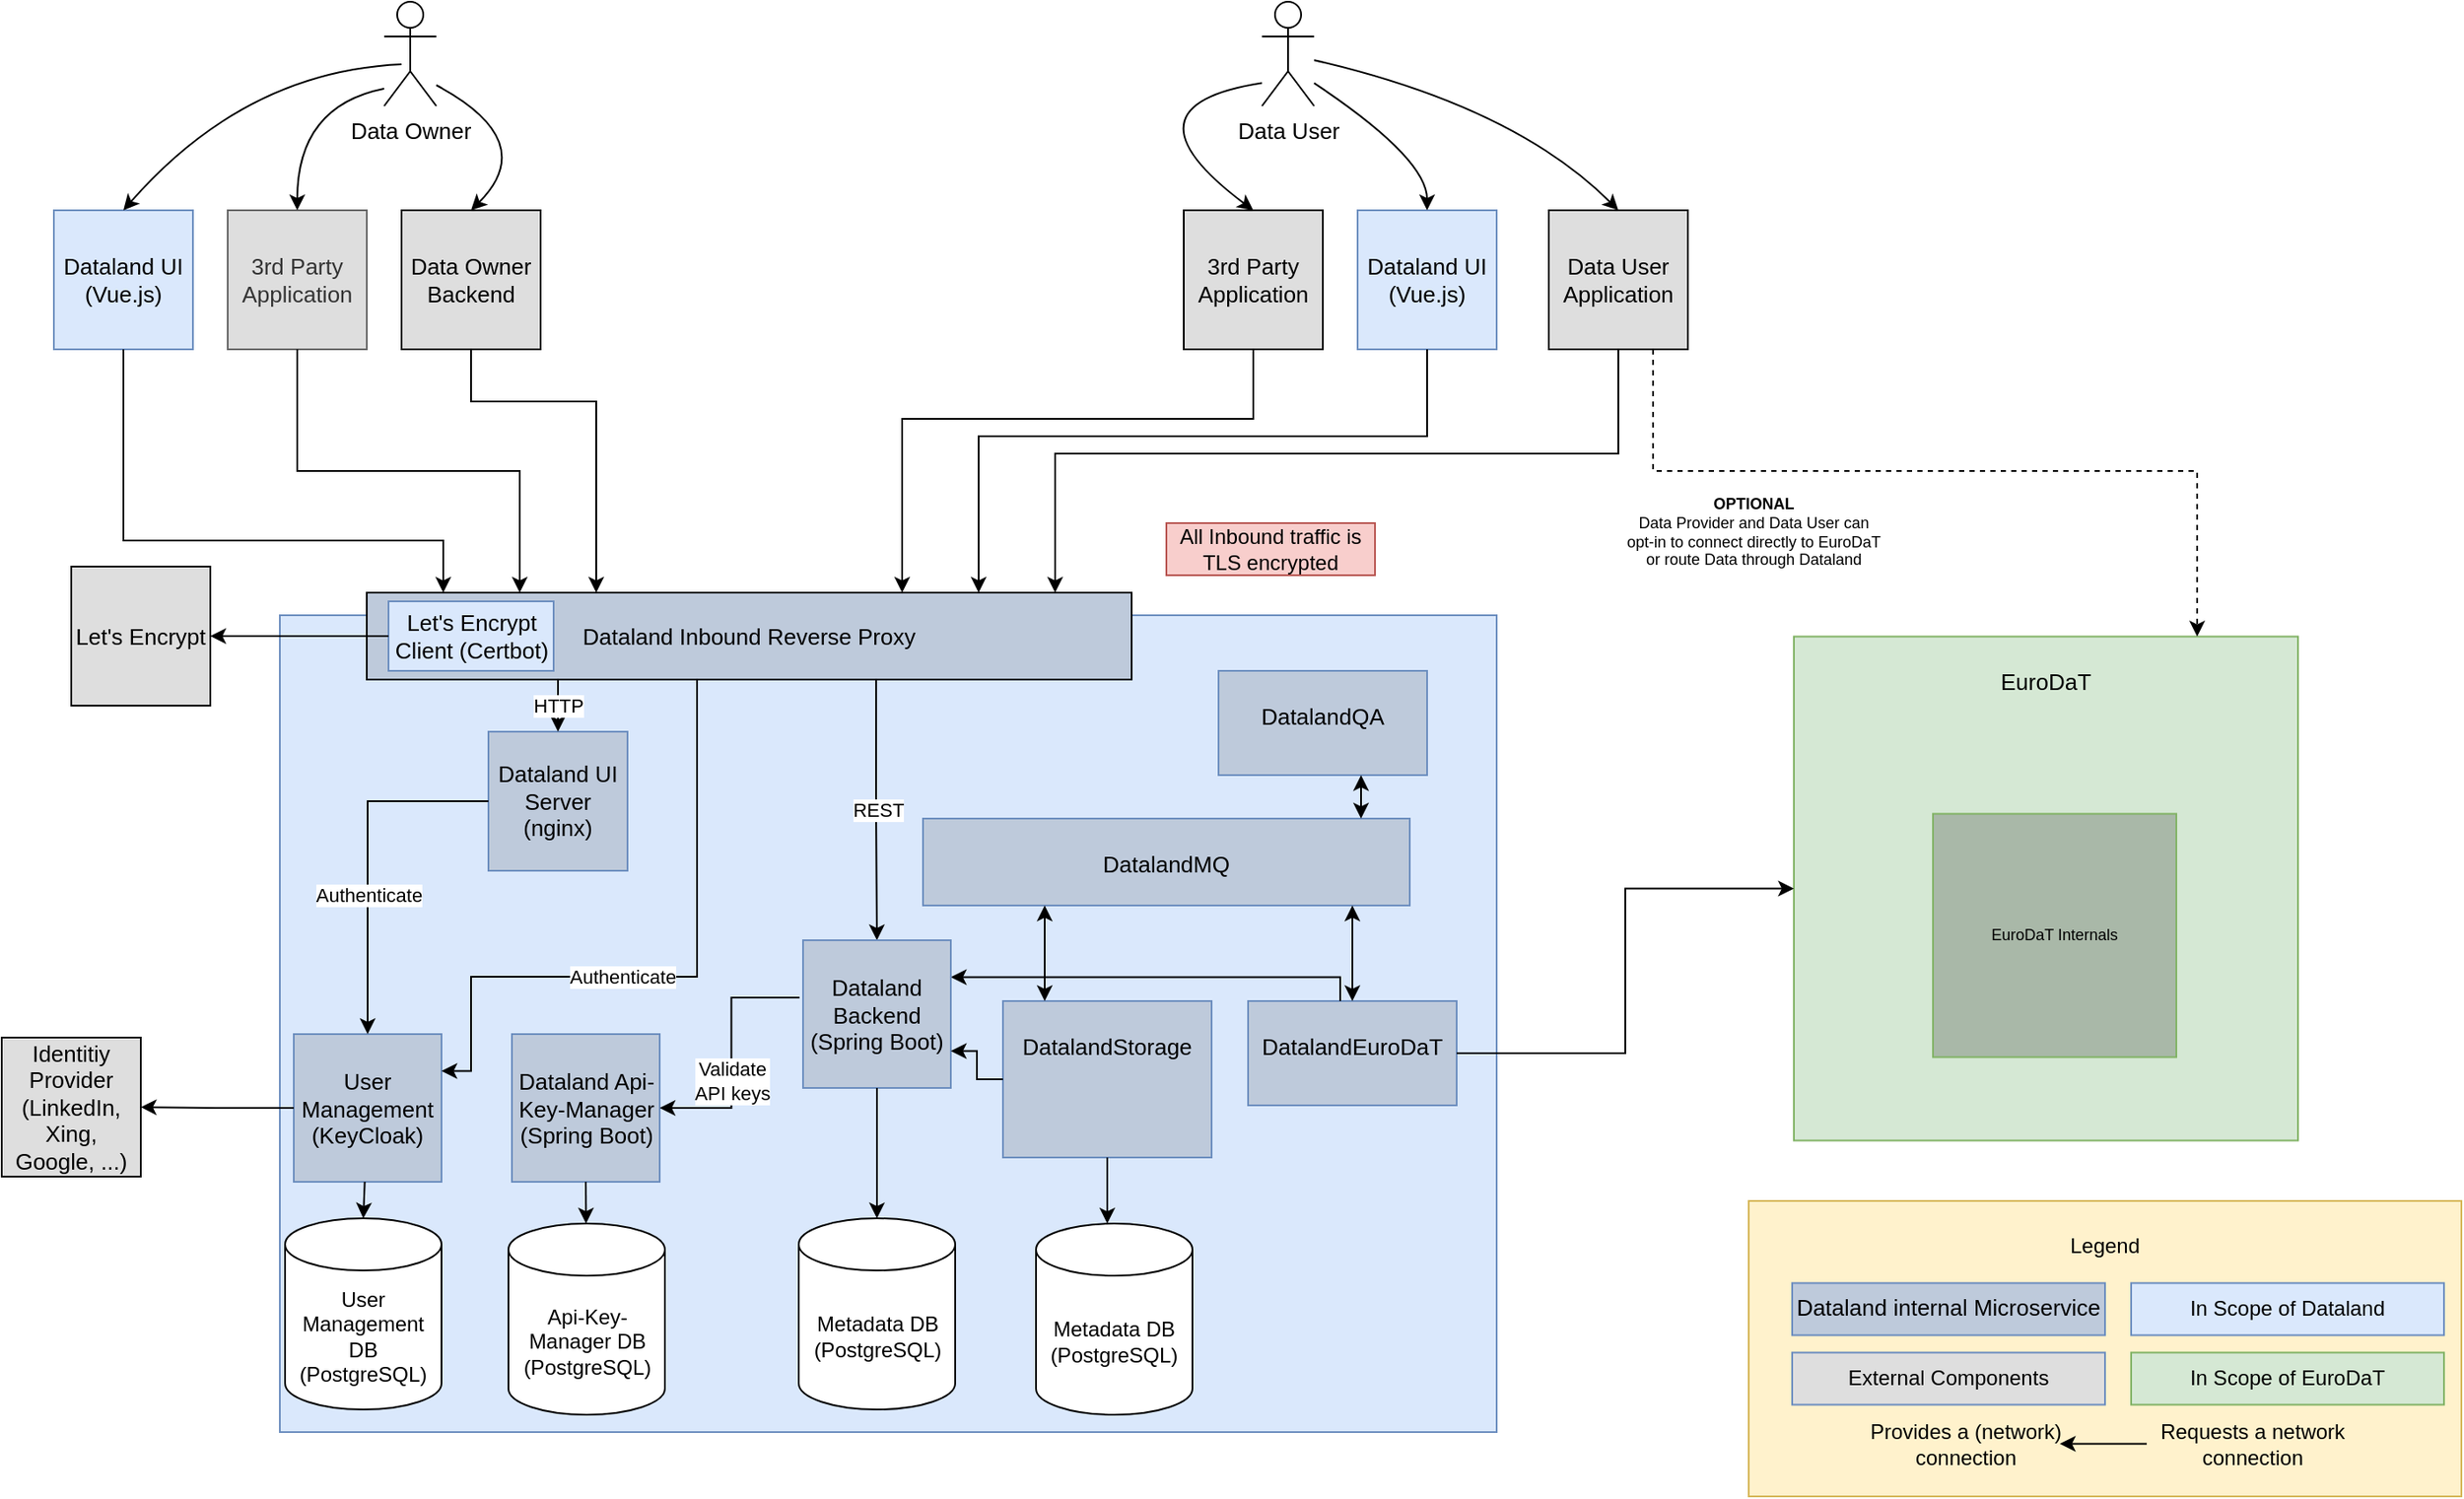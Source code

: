 <mxfile version="20.5.1" type="device"><diagram id="EgJ7EEfOsz50NrqOtSAN" name="Page-1"><mxGraphModel dx="3028" dy="1698" grid="1" gridSize="10" guides="1" tooltips="1" connect="1" arrows="1" fold="1" page="1" pageScale="1" pageWidth="1654" pageHeight="1169" math="0" shadow="0"><root><mxCell id="0"/><mxCell id="1" parent="0"/><mxCell id="qYgubVpo4Vi_oRc76slj-7" value="Dataland" style="whiteSpace=wrap;html=1;fontSize=13;points=[[0,0,0,0,0],[0,0.25,0,0,0],[0,0.5,0,0,0],[0,0.75,0,0,0],[0,1,0,0,0],[0.1,0,0,0,0],[0.2,0,0,0,0],[0.25,1,0,0,0],[0.3,0,0,0,0],[0.4,0,0,0,0],[0.5,0,0,0,0],[0.5,1,0,0,0],[0.6,0,0,0,0],[0.7,0,0,0,0],[0.75,1,0,0,0],[0.8,0,0,0,0],[0.9,0,0,0,0],[1,0,0,0,0],[1,0.25,0,0,0],[1,0.5,0,0,0],[1,0.75,0,0,0],[1,1,0,0,0]];verticalAlign=top;spacingTop=12;fillColor=#dae8fc;strokeColor=#6c8ebf;imageAspect=0;spacingLeft=90;" parent="1" vertex="1"><mxGeometry x="260" y="363" width="700" height="470" as="geometry"/></mxCell><mxCell id="zA1G0P91OJ-XDcVy-FAF-19" value="&lt;span style=&quot;font-size: 13px&quot;&gt;Dataland Inbound Reverse Proxy&lt;/span&gt;" style="rounded=0;whiteSpace=wrap;html=1;fillColor=#BECADB;points=[[0,0,0,0,0],[0,0.25,0,0,0],[0,0.5,0,0,0],[0,0.75,0,0,0],[0,1,0,0,0],[0.1,0,0,0,0],[0.2,0,0,0,0],[0.25,1,0,0,0],[0.3,0,0,0,0],[0.4,0,0,0,0],[0.5,0,0,0,0],[0.5,1,0,0,0],[0.6,0,0,0,0],[0.7,0,0,0,0],[0.75,1,0,0,0],[0.8,0,0,0,0],[0.9,0,0,0,0],[1,0,0,0,0],[1,0.25,0,0,0],[1,0.5,0,0,0],[1,0.75,0,0,0],[1,1,0,0,0]];" parent="1" vertex="1"><mxGeometry x="310" y="350" width="440" height="50" as="geometry"/></mxCell><mxCell id="qYgubVpo4Vi_oRc76slj-55" value="EuroDaT" style="whiteSpace=wrap;html=1;aspect=fixed;fontSize=13;points=[[0,0,0,0,0],[0,0.25,0,0,0],[0,0.5,0,0,0],[0,0.75,0,0,0],[0,1,0,0,0],[0.1,0,0,0,0],[0.2,0,0,0,0],[0.25,1,0,0,0],[0.3,0,0,0,0],[0.4,0,0,0,0],[0.5,0,0,0,0],[0.5,1,0,0,0],[0.6,0,0,0,0],[0.7,0,0,0,0],[0.75,1,0,0,0],[0.8,0,0,0,0],[0.9,0,0,0,0],[1,0,0,0,0],[1,0.25,0,0,0],[1,0.5,0,0,0],[1,0.75,0,0,0],[1,1,0,0,0]];verticalAlign=top;spacingTop=12;fillColor=#d5e8d4;strokeColor=#82b366;" parent="1" vertex="1"><mxGeometry x="1131" y="375.25" width="290" height="290" as="geometry"/></mxCell><mxCell id="qYgubVpo4Vi_oRc76slj-3" value="Data Owner" style="shape=umlActor;verticalLabelPosition=bottom;verticalAlign=top;html=1;outlineConnect=0;fontSize=13;points=[[0,0.4,0,0,0],[0,0.6,0,0,0],[0,0.8,0,0,0],[0,1,0,0,0],[0.27,0.1,0,0,0],[0.5,0,0,0,0],[0.5,0.5,0,0,0],[0.77,0.1,0,0,0],[1,0.4,0,0,0],[1,0.6,0,0,0],[1,0.8,0,0,0],[1,1,0,0,0]];" parent="1" vertex="1"><mxGeometry x="320" y="10" width="30" height="60" as="geometry"/></mxCell><mxCell id="qYgubVpo4Vi_oRc76slj-8" value="Dataland UI&lt;br&gt;(Vue.js)" style="whiteSpace=wrap;html=1;aspect=fixed;fontSize=13;fillColor=#dae8fc;strokeColor=#6c8ebf;" parent="1" vertex="1"><mxGeometry x="130" y="130" width="80" height="80" as="geometry"/></mxCell><mxCell id="qYgubVpo4Vi_oRc76slj-9" value="3rd Party Application" style="whiteSpace=wrap;html=1;aspect=fixed;fontSize=13;fillColor=#DEDEDE;fontColor=#333333;strokeColor=#666666;" parent="1" vertex="1"><mxGeometry x="230" y="130" width="80" height="80" as="geometry"/></mxCell><mxCell id="qYgubVpo4Vi_oRc76slj-11" value="3rd Party Application" style="whiteSpace=wrap;html=1;aspect=fixed;fontSize=13;fillColor=#DEDEDE;" parent="1" vertex="1"><mxGeometry x="780" y="130" width="80" height="80" as="geometry"/></mxCell><mxCell id="qYgubVpo4Vi_oRc76slj-12" value="Dataland UI&lt;br&gt;(Vue.js)" style="whiteSpace=wrap;html=1;aspect=fixed;fontSize=13;fillColor=#dae8fc;strokeColor=#6c8ebf;" parent="1" vertex="1"><mxGeometry x="880" y="130" width="80" height="80" as="geometry"/></mxCell><mxCell id="qYgubVpo4Vi_oRc76slj-13" value="Data Owner Backend" style="whiteSpace=wrap;html=1;aspect=fixed;fontSize=13;fillColor=#DEDEDE;" parent="1" vertex="1"><mxGeometry x="330" y="130" width="80" height="80" as="geometry"/></mxCell><mxCell id="qYgubVpo4Vi_oRc76slj-14" value="Data User Application" style="whiteSpace=wrap;html=1;aspect=fixed;fontSize=13;fillColor=#DEDEDE;" parent="1" vertex="1"><mxGeometry x="990" y="130" width="80" height="80" as="geometry"/></mxCell><mxCell id="qYgubVpo4Vi_oRc76slj-16" value="" style="curved=1;endArrow=classic;html=1;rounded=0;fontSize=13;entryX=0.5;entryY=0;entryDx=0;entryDy=0;exitX=1;exitY=0.8;exitDx=0;exitDy=0;exitPerimeter=0;" parent="1" target="qYgubVpo4Vi_oRc76slj-13" edge="1" source="qYgubVpo4Vi_oRc76slj-3"><mxGeometry width="50" height="50" relative="1" as="geometry"><mxPoint x="360" y="34" as="sourcePoint"/><mxPoint x="470" y="15" as="targetPoint"/><Array as="points"><mxPoint x="410" y="90"/></Array></mxGeometry></mxCell><mxCell id="qYgubVpo4Vi_oRc76slj-19" value="" style="curved=1;endArrow=classic;html=1;rounded=0;fontSize=13;entryX=0.5;entryY=0;entryDx=0;entryDy=0;exitX=0;exitY=0.6;exitDx=0;exitDy=0;exitPerimeter=0;" parent="1" target="qYgubVpo4Vi_oRc76slj-8" edge="1"><mxGeometry width="50" height="50" relative="1" as="geometry"><mxPoint x="330" y="46.0" as="sourcePoint"/><mxPoint x="220" y="110" as="targetPoint"/><Array as="points"><mxPoint x="240" y="50"/></Array></mxGeometry></mxCell><mxCell id="qYgubVpo4Vi_oRc76slj-20" value="" style="curved=1;endArrow=classic;html=1;rounded=0;fontSize=13;entryX=0.5;entryY=0;entryDx=0;entryDy=0;" parent="1" target="qYgubVpo4Vi_oRc76slj-9" edge="1"><mxGeometry width="50" height="50" relative="1" as="geometry"><mxPoint x="320" y="60" as="sourcePoint"/><mxPoint x="180" y="140" as="targetPoint"/><Array as="points"><mxPoint x="270" y="70"/></Array></mxGeometry></mxCell><mxCell id="qYgubVpo4Vi_oRc76slj-23" value="" style="edgeStyle=elbowEdgeStyle;elbow=vertical;endArrow=classic;html=1;rounded=0;fontSize=13;exitX=0.5;exitY=1;exitDx=0;exitDy=0;entryX=0.1;entryY=0;entryDx=0;entryDy=0;entryPerimeter=0;startArrow=none;startFill=0;endFill=1;" parent="1" source="qYgubVpo4Vi_oRc76slj-8" target="zA1G0P91OJ-XDcVy-FAF-19" edge="1"><mxGeometry width="50" height="50" relative="1" as="geometry"><mxPoint x="630" y="590" as="sourcePoint"/><mxPoint x="680" y="540" as="targetPoint"/><Array as="points"><mxPoint x="320" y="320"/></Array></mxGeometry></mxCell><mxCell id="qYgubVpo4Vi_oRc76slj-24" value="" style="edgeStyle=elbowEdgeStyle;elbow=vertical;endArrow=classic;html=1;rounded=0;fontSize=13;exitX=0.5;exitY=1;exitDx=0;exitDy=0;entryX=0.2;entryY=0;entryDx=0;entryDy=0;entryPerimeter=0;" parent="1" source="qYgubVpo4Vi_oRc76slj-9" target="zA1G0P91OJ-XDcVy-FAF-19" edge="1"><mxGeometry width="50" height="50" relative="1" as="geometry"><mxPoint x="180" y="220" as="sourcePoint"/><mxPoint x="396" y="320" as="targetPoint"/><Array as="points"><mxPoint x="400" y="280"/></Array></mxGeometry></mxCell><mxCell id="qYgubVpo4Vi_oRc76slj-26" value="" style="edgeStyle=elbowEdgeStyle;elbow=vertical;endArrow=classic;html=1;rounded=0;fontSize=13;exitX=0.5;exitY=1;exitDx=0;exitDy=0;entryX=0.3;entryY=0;entryDx=0;entryDy=0;entryPerimeter=0;" parent="1" source="qYgubVpo4Vi_oRc76slj-13" target="zA1G0P91OJ-XDcVy-FAF-19" edge="1"><mxGeometry width="50" height="50" relative="1" as="geometry"><mxPoint x="420" y="220" as="sourcePoint"/><mxPoint x="530" y="330" as="targetPoint"/><Array as="points"><mxPoint x="450" y="240"/></Array></mxGeometry></mxCell><mxCell id="qYgubVpo4Vi_oRc76slj-27" value="" style="edgeStyle=elbowEdgeStyle;elbow=vertical;endArrow=classic;html=1;rounded=0;fontSize=13;exitX=0.5;exitY=1;exitDx=0;exitDy=0;entryX=0.7;entryY=0;entryDx=0;entryDy=0;entryPerimeter=0;" parent="1" source="qYgubVpo4Vi_oRc76slj-11" target="zA1G0P91OJ-XDcVy-FAF-19" edge="1"><mxGeometry width="50" height="50" relative="1" as="geometry"><mxPoint x="734" y="220" as="sourcePoint"/><mxPoint x="629" y="350" as="targetPoint"/><Array as="points"><mxPoint x="654" y="250"/></Array></mxGeometry></mxCell><mxCell id="qYgubVpo4Vi_oRc76slj-28" value="" style="edgeStyle=elbowEdgeStyle;elbow=vertical;endArrow=classic;html=1;rounded=0;fontSize=13;exitX=0.5;exitY=1;exitDx=0;exitDy=0;entryX=0.8;entryY=0;entryDx=0;entryDy=0;entryPerimeter=0;" parent="1" source="qYgubVpo4Vi_oRc76slj-12" target="zA1G0P91OJ-XDcVy-FAF-19" edge="1"><mxGeometry width="50" height="50" relative="1" as="geometry"><mxPoint x="740" y="220" as="sourcePoint"/><mxPoint x="616" y="370" as="targetPoint"/><Array as="points"><mxPoint x="664" y="260"/></Array></mxGeometry></mxCell><mxCell id="qYgubVpo4Vi_oRc76slj-29" value="" style="edgeStyle=elbowEdgeStyle;elbow=vertical;endArrow=classic;html=1;rounded=0;fontSize=13;exitX=0.5;exitY=1;exitDx=0;exitDy=0;entryX=0.9;entryY=0;entryDx=0;entryDy=0;entryPerimeter=0;" parent="1" source="qYgubVpo4Vi_oRc76slj-14" target="zA1G0P91OJ-XDcVy-FAF-19" edge="1"><mxGeometry width="50" height="50" relative="1" as="geometry"><mxPoint x="860" y="220" as="sourcePoint"/><mxPoint x="644" y="370" as="targetPoint"/><Array as="points"><mxPoint x="674" y="270"/></Array></mxGeometry></mxCell><mxCell id="qYgubVpo4Vi_oRc76slj-30" value="" style="curved=1;endArrow=classic;html=1;rounded=0;fontSize=13;entryX=0.5;entryY=0;entryDx=0;entryDy=0;exitX=1;exitY=0.56;exitDx=0;exitDy=0;exitPerimeter=0;" parent="1" target="qYgubVpo4Vi_oRc76slj-14" edge="1" source="qYgubVpo4Vi_oRc76slj-32"><mxGeometry width="50" height="50" relative="1" as="geometry"><mxPoint x="865" y="43.6" as="sourcePoint"/><mxPoint x="1055" y="147.93" as="targetPoint"/><Array as="points"><mxPoint x="970" y="70"/></Array></mxGeometry></mxCell><mxCell id="qYgubVpo4Vi_oRc76slj-32" value="Data User" style="shape=umlActor;verticalLabelPosition=bottom;verticalAlign=top;html=1;outlineConnect=0;fontSize=13;points=[[0,0.33,0,0,0],[0,0.56,0,0,0],[0,0.78,0,0,0],[0,1,0,0,0],[0.27,0.1,0,0,0],[0.5,0,0,0,0],[0.5,0.5,0,0,0],[0.77,0.1,0,0,0],[1,0.33,0,0,0],[1,0.56,0,0,0],[1,0.78,0,0,0],[1,1,0,0,0]];" parent="1" vertex="1"><mxGeometry x="825" y="10" width="30" height="60" as="geometry"/></mxCell><mxCell id="qYgubVpo4Vi_oRc76slj-35" value="" style="curved=1;endArrow=classic;html=1;rounded=0;fontSize=13;entryX=0.5;entryY=0;entryDx=0;entryDy=0;exitX=1;exitY=0.78;exitDx=0;exitDy=0;exitPerimeter=0;" parent="1" target="qYgubVpo4Vi_oRc76slj-12" edge="1" source="qYgubVpo4Vi_oRc76slj-32"><mxGeometry width="50" height="50" relative="1" as="geometry"><mxPoint x="865" y="56.8" as="sourcePoint"/><mxPoint x="980" y="140" as="targetPoint"/><Array as="points"><mxPoint x="920" y="100"/></Array></mxGeometry></mxCell><mxCell id="qYgubVpo4Vi_oRc76slj-36" value="" style="curved=1;endArrow=classic;html=1;rounded=0;fontSize=13;entryX=0.5;entryY=0;entryDx=0;entryDy=0;exitX=0;exitY=0.78;exitDx=0;exitDy=0;exitPerimeter=0;" parent="1" target="qYgubVpo4Vi_oRc76slj-11" edge="1" source="qYgubVpo4Vi_oRc76slj-32"><mxGeometry width="50" height="50" relative="1" as="geometry"><mxPoint x="780" y="50" as="sourcePoint"/><mxPoint x="860" y="140" as="targetPoint"/><Array as="points"><mxPoint x="740" y="70"/></Array></mxGeometry></mxCell><mxCell id="qYgubVpo4Vi_oRc76slj-45" value="Dataland UI&lt;br&gt;Server (nginx)" style="whiteSpace=wrap;html=1;aspect=fixed;fontSize=13;fillColor=#BECADB;strokeColor=#6c8ebf;" parent="1" vertex="1"><mxGeometry x="380" y="430" width="80" height="80" as="geometry"/></mxCell><mxCell id="qYgubVpo4Vi_oRc76slj-51" value="EuroDaT Internals" style="whiteSpace=wrap;html=1;aspect=fixed;fontSize=9;fillColor=#A9B8A8;strokeColor=#82b366;" parent="1" vertex="1"><mxGeometry x="1211" y="477.25" width="140" height="140" as="geometry"/></mxCell><mxCell id="qYgubVpo4Vi_oRc76slj-56" value="&lt;b&gt;OPTIONAL&lt;/b&gt;&lt;br&gt;Data Provider and Data User can opt-in to connect directly to EuroDaT or route Data through Dataland" style="text;html=1;strokeColor=none;fillColor=none;align=center;verticalAlign=middle;whiteSpace=wrap;rounded=0;fontSize=9;" parent="1" vertex="1"><mxGeometry x="1033" y="290" width="150" height="50" as="geometry"/></mxCell><mxCell id="qYgubVpo4Vi_oRc76slj-58" value="" style="edgeStyle=elbowEdgeStyle;elbow=vertical;endArrow=classic;html=1;rounded=0;fontSize=13;exitX=0.75;exitY=1;exitDx=0;exitDy=0;entryX=0.8;entryY=0;entryDx=0;entryDy=0;entryPerimeter=0;dashed=1;" parent="1" source="qYgubVpo4Vi_oRc76slj-14" target="qYgubVpo4Vi_oRc76slj-55" edge="1"><mxGeometry width="50" height="50" relative="1" as="geometry"><mxPoint x="980" y="220" as="sourcePoint"/><mxPoint x="1040" y="320" as="targetPoint"/><Array as="points"><mxPoint x="1020" y="280"/></Array></mxGeometry></mxCell><mxCell id="mH02m_fli5AvtXu53zwJ-12" value="User Management (KeyCloak)" style="whiteSpace=wrap;html=1;aspect=fixed;fontSize=13;fillColor=#BECADB;strokeColor=#6c8ebf;" parent="1" vertex="1"><mxGeometry x="268" y="604" width="85" height="85" as="geometry"/></mxCell><mxCell id="mH02m_fli5AvtXu53zwJ-16" value="Identitiy Provider (LinkedIn, Xing, Google, ...)" style="whiteSpace=wrap;html=1;aspect=fixed;fontSize=13;fillColor=#DEDEDE;" parent="1" vertex="1"><mxGeometry x="100" y="606" width="80" height="80" as="geometry"/></mxCell><mxCell id="mH02m_fli5AvtXu53zwJ-17" value="" style="endArrow=classic;html=1;rounded=0;entryX=1;entryY=0.5;entryDx=0;entryDy=0;edgeStyle=orthogonalEdgeStyle;exitX=0;exitY=0.5;exitDx=0;exitDy=0;" parent="1" source="mH02m_fli5AvtXu53zwJ-12" target="mH02m_fli5AvtXu53zwJ-16" edge="1"><mxGeometry width="50" height="50" relative="1" as="geometry"><mxPoint x="220" y="590" as="sourcePoint"/><mxPoint x="930" y="480" as="targetPoint"/></mxGeometry></mxCell><mxCell id="zA1G0P91OJ-XDcVy-FAF-11" value="REST" style="edgeStyle=orthogonalEdgeStyle;rounded=0;orthogonalLoop=1;jettySize=auto;html=1;strokeColor=default;entryX=0.5;entryY=0;entryDx=0;entryDy=0;exitX=0.666;exitY=1;exitDx=0;exitDy=0;exitPerimeter=0;" parent="1" source="zA1G0P91OJ-XDcVy-FAF-19" target="DR9oJObhZ_k65tFKSHen-2" edge="1"><mxGeometry relative="1" as="geometry"><mxPoint x="598.88" y="401" as="sourcePoint"/><mxPoint x="601" y="550" as="targetPoint"/><Array as="points"/></mxGeometry></mxCell><mxCell id="Ohn2PbvtHQVJ30cd-kOk-3" value="DatalandEuroDaT" style="whiteSpace=wrap;html=1;fontSize=13;points=[[0,0,0,0,0],[0,0.25,0,0,0],[0,0.5,0,0,0],[0,0.75,0,0,0],[0,1,0,0,0],[0.1,0,0,0,0],[0.2,0,0,0,0],[0.25,1,0,0,0],[0.3,0,0,0,0],[0.4,0,0,0,0],[0.5,0,0,0,0],[0.5,1,0,0,0],[0.6,0,0,0,0],[0.7,0,0,0,0],[0.75,1,0,0,0],[0.8,0,0,0,0],[0.9,0,0,0,0],[1,0,0,0,0],[1,0.25,0,0,0],[1,0.5,0,0,0],[1,0.75,0,0,0],[1,1,0,0,0]];verticalAlign=top;spacingTop=12;fillColor=#BECADB;strokeColor=#6c8ebf;imageAspect=0;" parent="1" vertex="1"><mxGeometry x="817" y="585" width="120" height="60" as="geometry"/></mxCell><mxCell id="zA1G0P91OJ-XDcVy-FAF-14" value="HTTP" style="edgeStyle=orthogonalEdgeStyle;rounded=0;orthogonalLoop=1;jettySize=auto;html=1;strokeColor=default;exitX=0.25;exitY=1;exitDx=0;exitDy=0;exitPerimeter=0;" parent="1" source="zA1G0P91OJ-XDcVy-FAF-19" target="qYgubVpo4Vi_oRc76slj-45" edge="1"><mxGeometry relative="1" as="geometry"><mxPoint x="450" y="460" as="sourcePoint"/></mxGeometry></mxCell><mxCell id="Ohn2PbvtHQVJ30cd-kOk-7" value="" style="edgeStyle=elbowEdgeStyle;elbow=horizontal;endArrow=none;html=1;rounded=0;fontSize=14;exitX=1;exitY=0.25;exitDx=0;exitDy=0;startArrow=classic;startFill=1;endFill=0;" parent="1" source="DR9oJObhZ_k65tFKSHen-2" target="Ohn2PbvtHQVJ30cd-kOk-3" edge="1"><mxGeometry width="50" height="50" relative="1" as="geometry"><mxPoint x="701" y="595" as="sourcePoint"/><mxPoint x="330" y="560" as="targetPoint"/><Array as="points"><mxPoint x="870" y="580"/></Array></mxGeometry></mxCell><mxCell id="gFxyuHnfqXO-C7nRIjgv-3" value="" style="group" parent="1" vertex="1" connectable="0"><mxGeometry x="937" y="700" width="410" height="170" as="geometry"/></mxCell><mxCell id="mH02m_fli5AvtXu53zwJ-22" value="Legend" style="rounded=0;whiteSpace=wrap;html=1;fillColor=#fff2cc;gradientDirection=north;verticalAlign=top;spacingTop=12;strokeColor=#d6b656;" parent="gFxyuHnfqXO-C7nRIjgv-3" vertex="1"><mxGeometry x="168" width="410" height="170" as="geometry"/></mxCell><mxCell id="mH02m_fli5AvtXu53zwJ-26" value="" style="group" parent="gFxyuHnfqXO-C7nRIjgv-3" vertex="1" connectable="0"><mxGeometry x="233" y="124.75" width="280" height="30" as="geometry"/></mxCell><mxCell id="mH02m_fli5AvtXu53zwJ-9" value="" style="endArrow=classic;html=1;rounded=0;" parent="mH02m_fli5AvtXu53zwJ-26" edge="1"><mxGeometry width="50" height="50" relative="1" as="geometry"><mxPoint x="164" y="15" as="sourcePoint"/><mxPoint x="114" y="15.0" as="targetPoint"/></mxGeometry></mxCell><mxCell id="mH02m_fli5AvtXu53zwJ-10" value="Provides a (network) connection" style="text;html=1;strokeColor=none;fillColor=none;align=center;verticalAlign=middle;whiteSpace=wrap;rounded=0;" parent="mH02m_fli5AvtXu53zwJ-26" vertex="1"><mxGeometry width="120" height="30" as="geometry"/></mxCell><mxCell id="mH02m_fli5AvtXu53zwJ-11" value="Requests a network connection" style="text;html=1;strokeColor=none;fillColor=none;align=center;verticalAlign=middle;whiteSpace=wrap;rounded=0;" parent="mH02m_fli5AvtXu53zwJ-26" vertex="1"><mxGeometry x="170" width="110" height="30" as="geometry"/></mxCell><mxCell id="mH02m_fli5AvtXu53zwJ-27" value="In Scope of Dataland" style="rounded=0;whiteSpace=wrap;html=1;fillColor=#dae8fc;gradientDirection=north;strokeColor=#6c8ebf;" parent="gFxyuHnfqXO-C7nRIjgv-3" vertex="1"><mxGeometry x="388" y="47.25" width="180" height="30" as="geometry"/></mxCell><mxCell id="mH02m_fli5AvtXu53zwJ-28" value="In Scope of EuroDaT" style="rounded=0;whiteSpace=wrap;html=1;fillColor=#d5e8d4;gradientDirection=north;strokeColor=#82b366;" parent="gFxyuHnfqXO-C7nRIjgv-3" vertex="1"><mxGeometry x="388" y="87.25" width="180" height="30" as="geometry"/></mxCell><mxCell id="mH02m_fli5AvtXu53zwJ-29" value="External Components" style="rounded=0;whiteSpace=wrap;html=1;fillColor=#DEDEDE;gradientDirection=north;strokeColor=#6c8ebf;" parent="gFxyuHnfqXO-C7nRIjgv-3" vertex="1"><mxGeometry x="193" y="87.25" width="180" height="30" as="geometry"/></mxCell><mxCell id="gFxyuHnfqXO-C7nRIjgv-1" value="Dataland internal Microservice" style="whiteSpace=wrap;html=1;fontSize=13;points=[[0,0,0,0,0],[0,0.25,0,0,0],[0,0.5,0,0,0],[0,0.75,0,0,0],[0,1,0,0,0],[0.1,0,0,0,0],[0.2,0,0,0,0],[0.25,1,0,0,0],[0.3,0,0,0,0],[0.4,0,0,0,0],[0.5,0,0,0,0],[0.5,1,0,0,0],[0.6,0,0,0,0],[0.7,0,0,0,0],[0.75,1,0,0,0],[0.8,0,0,0,0],[0.9,0,0,0,0],[1,0,0,0,0],[1,0.25,0,0,0],[1,0.5,0,0,0],[1,0.75,0,0,0],[1,1,0,0,0]];verticalAlign=top;spacingTop=0;fillColor=#BECADB;strokeColor=#6c8ebf;imageAspect=0;" parent="gFxyuHnfqXO-C7nRIjgv-3" vertex="1"><mxGeometry x="193" y="47.25" width="180" height="30" as="geometry"/></mxCell><mxCell id="6PYsqiufvhZ7fBHrDK44-1" value="Let's Encrypt Client (Certbot)" style="whiteSpace=wrap;html=1;fontSize=13;fillColor=#dae8fc;strokeColor=#6c8ebf;" parent="1" vertex="1"><mxGeometry x="322.5" y="355" width="95" height="40" as="geometry"/></mxCell><mxCell id="6PYsqiufvhZ7fBHrDK44-3" value="Let's Encrypt" style="whiteSpace=wrap;html=1;aspect=fixed;fontSize=13;fillColor=#DEDEDE;" parent="1" vertex="1"><mxGeometry x="140" y="335" width="80" height="80" as="geometry"/></mxCell><mxCell id="6PYsqiufvhZ7fBHrDK44-4" value="" style="endArrow=classic;html=1;rounded=0;entryX=1;entryY=0.5;entryDx=0;entryDy=0;exitX=0;exitY=0.5;exitDx=0;exitDy=0;" parent="1" source="6PYsqiufvhZ7fBHrDK44-1" target="6PYsqiufvhZ7fBHrDK44-3" edge="1"><mxGeometry width="50" height="50" relative="1" as="geometry"><mxPoint x="330" y="900" as="sourcePoint"/><mxPoint x="380" y="850" as="targetPoint"/><Array as="points"/></mxGeometry></mxCell><mxCell id="6PYsqiufvhZ7fBHrDK44-7" value="All Inbound traffic is TLS encrypted" style="text;html=1;strokeColor=#b85450;fillColor=#f8cecc;align=center;verticalAlign=middle;whiteSpace=wrap;rounded=0;" parent="1" vertex="1"><mxGeometry x="770" y="310" width="120" height="30" as="geometry"/></mxCell><mxCell id="y_uC0qE6L70KLA-_5PZM-6" value="" style="endArrow=classic;html=1;rounded=0;entryX=0.5;entryY=0;entryDx=0;entryDy=0;entryPerimeter=0;" parent="1" source="mH02m_fli5AvtXu53zwJ-12" target="DR9oJObhZ_k65tFKSHen-3" edge="1"><mxGeometry width="50" height="50" relative="1" as="geometry"><mxPoint x="298" y="640" as="sourcePoint"/><mxPoint x="308" y="670" as="targetPoint"/></mxGeometry></mxCell><mxCell id="DR9oJObhZ_k65tFKSHen-1" value="&lt;div&gt;Dataland Api-Key-Manager&lt;/div&gt;&lt;div&gt;(Spring Boot)&lt;br&gt;&lt;/div&gt;" style="whiteSpace=wrap;html=1;aspect=fixed;fontSize=13;fillColor=#BECADB;strokeColor=#6c8ebf;" parent="1" vertex="1"><mxGeometry x="393.5" y="604" width="85" height="85" as="geometry"/></mxCell><mxCell id="DR9oJObhZ_k65tFKSHen-2" value="Dataland Backend (Spring Boot)" style="whiteSpace=wrap;html=1;aspect=fixed;fontSize=13;fillColor=#BECADB;strokeColor=#6c8ebf;" parent="1" vertex="1"><mxGeometry x="561" y="550" width="85" height="85" as="geometry"/></mxCell><mxCell id="DR9oJObhZ_k65tFKSHen-3" value="User Management DB&lt;br&gt;&lt;div&gt;(PostgreSQL)&lt;/div&gt;" style="shape=cylinder3;whiteSpace=wrap;html=1;boundedLbl=1;backgroundOutline=1;size=15;" parent="1" vertex="1"><mxGeometry x="263" y="710" width="90" height="110" as="geometry"/></mxCell><mxCell id="DR9oJObhZ_k65tFKSHen-5" value="Metadata DB (PostgreSQL)" style="shape=cylinder3;whiteSpace=wrap;html=1;boundedLbl=1;backgroundOutline=1;size=15;" parent="1" vertex="1"><mxGeometry x="558.5" y="710" width="90" height="110" as="geometry"/></mxCell><mxCell id="DR9oJObhZ_k65tFKSHen-8" value="" style="endArrow=classic;html=1;rounded=0;exitX=0.5;exitY=1;exitDx=0;exitDy=0;" parent="1" source="DR9oJObhZ_k65tFKSHen-2" target="DR9oJObhZ_k65tFKSHen-5" edge="1"><mxGeometry width="50" height="50" relative="1" as="geometry"><mxPoint x="458" y="645" as="sourcePoint"/><mxPoint x="458" y="685" as="targetPoint"/></mxGeometry></mxCell><mxCell id="DR9oJObhZ_k65tFKSHen-9" value="Api-Key-Manager DB (PostgreSQL)" style="shape=cylinder3;whiteSpace=wrap;html=1;boundedLbl=1;backgroundOutline=1;size=15;" parent="1" vertex="1"><mxGeometry x="391.5" y="713" width="90" height="110" as="geometry"/></mxCell><mxCell id="DR9oJObhZ_k65tFKSHen-10" value="" style="endArrow=classic;html=1;rounded=0;exitX=0.5;exitY=1;exitDx=0;exitDy=0;" parent="1" source="DR9oJObhZ_k65tFKSHen-1" target="DR9oJObhZ_k65tFKSHen-9" edge="1"><mxGeometry width="50" height="50" relative="1" as="geometry"><mxPoint x="508.5" y="673" as="sourcePoint"/><mxPoint x="508.5" y="713" as="targetPoint"/></mxGeometry></mxCell><mxCell id="DR9oJObhZ_k65tFKSHen-16" value="Authenticate" style="edgeStyle=orthogonalEdgeStyle;rounded=0;orthogonalLoop=1;jettySize=auto;html=1;strokeColor=default;exitX=0;exitY=0.5;exitDx=0;exitDy=0;" parent="1" source="qYgubVpo4Vi_oRc76slj-45" target="mH02m_fli5AvtXu53zwJ-12" edge="1"><mxGeometry x="0.216" relative="1" as="geometry"><mxPoint x="595.88" y="411" as="sourcePoint"/><mxPoint x="597.5" y="560" as="targetPoint"/><mxPoint as="offset"/></mxGeometry></mxCell><mxCell id="DR9oJObhZ_k65tFKSHen-17" value="Authenticate" style="edgeStyle=orthogonalEdgeStyle;rounded=0;orthogonalLoop=1;jettySize=auto;html=1;strokeColor=default;exitX=0.5;exitY=1;exitDx=0;exitDy=0;entryX=1;entryY=0.25;entryDx=0;entryDy=0;exitPerimeter=0;" parent="1" source="zA1G0P91OJ-XDcVy-FAF-19" target="mH02m_fli5AvtXu53zwJ-12" edge="1"><mxGeometry x="0.216" relative="1" as="geometry"><mxPoint x="390" y="480" as="sourcePoint"/><mxPoint x="342.5" y="560" as="targetPoint"/><mxPoint as="offset"/><Array as="points"><mxPoint x="500" y="400"/><mxPoint x="500" y="571"/><mxPoint x="370" y="571"/><mxPoint x="370" y="625"/></Array></mxGeometry></mxCell><mxCell id="DR9oJObhZ_k65tFKSHen-19" value="Validate&lt;br&gt;&lt;div&gt;API keys&lt;/div&gt;" style="edgeStyle=orthogonalEdgeStyle;rounded=0;orthogonalLoop=1;jettySize=auto;html=1;strokeColor=default;exitX=-0.024;exitY=0.388;exitDx=0;exitDy=0;entryX=1;entryY=0.5;entryDx=0;entryDy=0;exitPerimeter=0;" parent="1" source="DR9oJObhZ_k65tFKSHen-2" target="DR9oJObhZ_k65tFKSHen-1" edge="1"><mxGeometry x="0.216" relative="1" as="geometry"><mxPoint x="555" y="581.25" as="sourcePoint"/><mxPoint x="385" y="581.25" as="targetPoint"/><mxPoint as="offset"/></mxGeometry></mxCell><mxCell id="7kdBm1JOV7n9qNDvlcMK-1" value="DatalandStorage" style="whiteSpace=wrap;html=1;fontSize=13;points=[[0,0,0,0,0],[0,0.25,0,0,0],[0,0.5,0,0,0],[0,0.75,0,0,0],[0,1,0,0,0],[0.1,0,0,0,0],[0.2,0,0,0,0],[0.25,1,0,0,0],[0.3,0,0,0,0],[0.4,0,0,0,0],[0.5,0,0,0,0],[0.5,1,0,0,0],[0.6,0,0,0,0],[0.7,0,0,0,0],[0.75,1,0,0,0],[0.8,0,0,0,0],[0.9,0,0,0,0],[1,0,0,0,0],[1,0.25,0,0,0],[1,0.5,0,0,0],[1,0.75,0,0,0],[1,1,0,0,0]];verticalAlign=top;spacingTop=12;fillColor=#BECADB;strokeColor=#6c8ebf;imageAspect=0;" vertex="1" parent="1"><mxGeometry x="676" y="585" width="120" height="90" as="geometry"/></mxCell><mxCell id="7kdBm1JOV7n9qNDvlcMK-2" value="" style="edgeStyle=elbowEdgeStyle;elbow=horizontal;endArrow=none;html=1;rounded=0;fontSize=14;exitX=1;exitY=0.75;exitDx=0;exitDy=0;startArrow=classic;startFill=1;endFill=0;" edge="1" parent="1" source="DR9oJObhZ_k65tFKSHen-2" target="7kdBm1JOV7n9qNDvlcMK-1"><mxGeometry x="0.323" y="-3" width="50" height="50" relative="1" as="geometry"><mxPoint x="680" y="606.13" as="sourcePoint"/><mxPoint x="801" y="589.88" as="targetPoint"/><mxPoint x="-3" y="-3" as="offset"/></mxGeometry></mxCell><mxCell id="7kdBm1JOV7n9qNDvlcMK-3" value="Metadata DB (PostgreSQL)" style="shape=cylinder3;whiteSpace=wrap;html=1;boundedLbl=1;backgroundOutline=1;size=15;" vertex="1" parent="1"><mxGeometry x="695" y="713" width="90" height="110" as="geometry"/></mxCell><mxCell id="7kdBm1JOV7n9qNDvlcMK-4" value="" style="edgeStyle=elbowEdgeStyle;elbow=horizontal;endArrow=classic;html=1;rounded=0;fontSize=14;exitX=0.5;exitY=1;exitDx=0;exitDy=0;exitPerimeter=0;" edge="1" parent="1" source="7kdBm1JOV7n9qNDvlcMK-1" target="7kdBm1JOV7n9qNDvlcMK-3"><mxGeometry width="50" height="50" relative="1" as="geometry"><mxPoint x="648.5" y="690.75" as="sourcePoint"/><mxPoint x="769.5" y="680" as="targetPoint"/></mxGeometry></mxCell><mxCell id="7kdBm1JOV7n9qNDvlcMK-7" value="DatalandMQ" style="whiteSpace=wrap;html=1;fontSize=13;points=[[0,0,0,0,0],[0,0.25,0,0,0],[0,0.5,0,0,0],[0,0.75,0,0,0],[0,1,0,0,0],[0.1,0,0,0,0],[0.2,0,0,0,0],[0.25,1,0,0,0],[0.3,0,0,0,0],[0.4,0,0,0,0],[0.5,0,0,0,0],[0.5,1,0,0,0],[0.6,0,0,0,0],[0.7,0,0,0,0],[0.75,1,0,0,0],[0.8,0,0,0,0],[0.9,0,0,0,0],[1,0,0,0,0],[1,0.25,0,0,0],[1,0.5,0,0,0],[1,0.75,0,0,0],[1,1,0,0,0]];verticalAlign=top;spacingTop=12;fillColor=#BECADB;strokeColor=#6c8ebf;imageAspect=0;" vertex="1" parent="1"><mxGeometry x="630" y="480" width="280" height="50" as="geometry"/></mxCell><mxCell id="7kdBm1JOV7n9qNDvlcMK-8" value="DatalandQA" style="whiteSpace=wrap;html=1;fontSize=13;points=[[0,0,0,0,0],[0,0.25,0,0,0],[0,0.5,0,0,0],[0,0.75,0,0,0],[0,1,0,0,0],[0.1,0,0,0,0],[0.2,0,0,0,0],[0.25,1,0,0,0],[0.3,0,0,0,0],[0.4,0,0,0,0],[0.5,0,0,0,0],[0.5,1,0,0,0],[0.6,0,0,0,0],[0.7,0,0,0,0],[0.75,1,0,0,0],[0.8,0,0,0,0],[0.9,0,0,0,0],[1,0,0,0,0],[1,0.25,0,0,0],[1,0.5,0,0,0],[1,0.75,0,0,0],[1,1,0,0,0]];verticalAlign=top;spacingTop=12;fillColor=#BECADB;strokeColor=#6c8ebf;imageAspect=0;" vertex="1" parent="1"><mxGeometry x="800" y="395" width="120" height="60" as="geometry"/></mxCell><mxCell id="7kdBm1JOV7n9qNDvlcMK-9" value="" style="edgeStyle=elbowEdgeStyle;elbow=horizontal;endArrow=classic;html=1;rounded=0;fontSize=14;exitX=0.25;exitY=1;exitDx=0;exitDy=0;startArrow=classic;startFill=1;endFill=1;exitPerimeter=0;entryX=0.2;entryY=0;entryDx=0;entryDy=0;entryPerimeter=0;" edge="1" parent="1" source="7kdBm1JOV7n9qNDvlcMK-7" target="7kdBm1JOV7n9qNDvlcMK-1"><mxGeometry width="50" height="50" relative="1" as="geometry"><mxPoint x="656" y="581.25" as="sourcePoint"/><mxPoint x="700" y="580" as="targetPoint"/><Array as="points"><mxPoint x="700" y="580"/></Array></mxGeometry></mxCell><mxCell id="7kdBm1JOV7n9qNDvlcMK-10" value="" style="edgeStyle=elbowEdgeStyle;elbow=horizontal;endArrow=classic;html=1;rounded=0;fontSize=14;startArrow=classic;startFill=1;endFill=1;entryX=0.5;entryY=0;entryDx=0;entryDy=0;entryPerimeter=0;" edge="1" parent="1" source="7kdBm1JOV7n9qNDvlcMK-7" target="Ohn2PbvtHQVJ30cd-kOk-3"><mxGeometry width="50" height="50" relative="1" as="geometry"><mxPoint x="880" y="520" as="sourcePoint"/><mxPoint x="937" y="574.75" as="targetPoint"/><Array as="points"/></mxGeometry></mxCell><mxCell id="7kdBm1JOV7n9qNDvlcMK-11" value="" style="edgeStyle=elbowEdgeStyle;elbow=horizontal;endArrow=classic;html=1;rounded=0;fontSize=14;startArrow=classic;startFill=1;endFill=1;exitX=0.9;exitY=0;exitDx=0;exitDy=0;exitPerimeter=0;" edge="1" parent="1" source="7kdBm1JOV7n9qNDvlcMK-7" target="7kdBm1JOV7n9qNDvlcMK-8"><mxGeometry width="50" height="50" relative="1" as="geometry"><mxPoint x="890" y="540" as="sourcePoint"/><mxPoint x="887" y="595" as="targetPoint"/><Array as="points"/></mxGeometry></mxCell><mxCell id="7kdBm1JOV7n9qNDvlcMK-12" value="" style="edgeStyle=elbowEdgeStyle;elbow=horizontal;endArrow=none;html=1;rounded=0;fontSize=14;exitX=0;exitY=0.5;exitDx=0;exitDy=0;startArrow=classic;startFill=1;endFill=0;exitPerimeter=0;" edge="1" parent="1" source="qYgubVpo4Vi_oRc76slj-55" target="Ohn2PbvtHQVJ30cd-kOk-3"><mxGeometry width="50" height="50" relative="1" as="geometry"><mxPoint x="840" y="689" as="sourcePoint"/><mxPoint x="1064" y="702.75" as="targetPoint"/></mxGeometry></mxCell></root></mxGraphModel></diagram></mxfile>